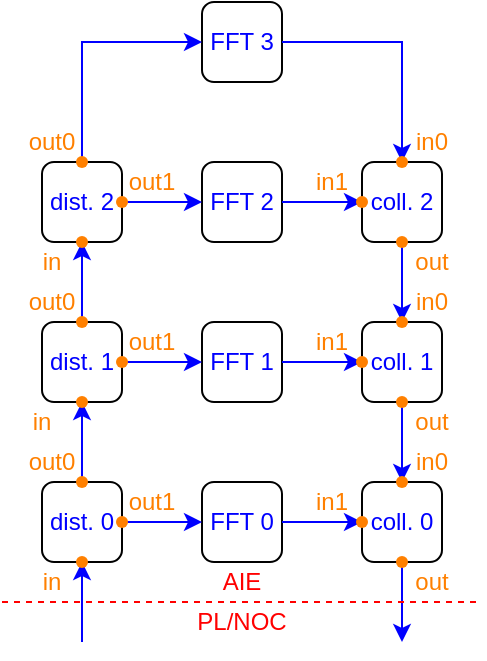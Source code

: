 <mxfile version="28.2.5">
  <diagram name="Page-1" id="Ah6i1B1F0lEuAGBKrmne">
    <mxGraphModel dx="1994" dy="1124" grid="1" gridSize="10" guides="1" tooltips="1" connect="1" arrows="1" fold="1" page="1" pageScale="1" pageWidth="850" pageHeight="1100" math="0" shadow="0">
      <root>
        <mxCell id="0" />
        <mxCell id="1" parent="0" />
        <mxCell id="02u5JR_L7Nj8S_fe8LlM-1" value="&lt;font color=&quot;#0000ff&quot;&gt;FFT 3&lt;/font&gt;" style="rounded=1;whiteSpace=wrap;html=1;" vertex="1" parent="1">
          <mxGeometry x="580" y="620" width="40" height="40" as="geometry" />
        </mxCell>
        <mxCell id="02u5JR_L7Nj8S_fe8LlM-2" value="&lt;font color=&quot;#0000ff&quot;&gt;FFT 2&lt;/font&gt;" style="rounded=1;whiteSpace=wrap;html=1;" vertex="1" parent="1">
          <mxGeometry x="580" y="700" width="40" height="40" as="geometry" />
        </mxCell>
        <mxCell id="02u5JR_L7Nj8S_fe8LlM-3" value="&lt;font color=&quot;#0000ff&quot;&gt;FFT 1&lt;/font&gt;" style="rounded=1;whiteSpace=wrap;html=1;" vertex="1" parent="1">
          <mxGeometry x="580" y="780" width="40" height="40" as="geometry" />
        </mxCell>
        <mxCell id="02u5JR_L7Nj8S_fe8LlM-4" value="&lt;font color=&quot;#0000ff&quot;&gt;FFT 0&lt;/font&gt;" style="rounded=1;whiteSpace=wrap;html=1;" vertex="1" parent="1">
          <mxGeometry x="580" y="860" width="40" height="40" as="geometry" />
        </mxCell>
        <mxCell id="02u5JR_L7Nj8S_fe8LlM-5" value="&lt;font color=&quot;#0000ff&quot;&gt;dist. 2&lt;/font&gt;" style="rounded=1;whiteSpace=wrap;html=1;" vertex="1" parent="1">
          <mxGeometry x="500" y="700" width="40" height="40" as="geometry" />
        </mxCell>
        <mxCell id="02u5JR_L7Nj8S_fe8LlM-6" value="&lt;font color=&quot;#0000ff&quot;&gt;dist. 1&lt;/font&gt;" style="rounded=1;whiteSpace=wrap;html=1;" vertex="1" parent="1">
          <mxGeometry x="500" y="780" width="40" height="40" as="geometry" />
        </mxCell>
        <mxCell id="02u5JR_L7Nj8S_fe8LlM-7" value="&lt;font color=&quot;#0000ff&quot;&gt;dist. 0&lt;/font&gt;" style="rounded=1;whiteSpace=wrap;html=1;" vertex="1" parent="1">
          <mxGeometry x="500" y="860" width="40" height="40" as="geometry" />
        </mxCell>
        <mxCell id="02u5JR_L7Nj8S_fe8LlM-8" value="&lt;font color=&quot;#0000ff&quot;&gt;coll. 2&lt;/font&gt;" style="rounded=1;whiteSpace=wrap;html=1;" vertex="1" parent="1">
          <mxGeometry x="660" y="700" width="40" height="40" as="geometry" />
        </mxCell>
        <mxCell id="02u5JR_L7Nj8S_fe8LlM-9" value="&lt;font color=&quot;#0000ff&quot;&gt;coll. 1&lt;/font&gt;" style="rounded=1;whiteSpace=wrap;html=1;" vertex="1" parent="1">
          <mxGeometry x="660" y="780" width="40" height="40" as="geometry" />
        </mxCell>
        <mxCell id="02u5JR_L7Nj8S_fe8LlM-10" value="&lt;font color=&quot;#0000ff&quot;&gt;coll. 0&lt;/font&gt;" style="rounded=1;whiteSpace=wrap;html=1;" vertex="1" parent="1">
          <mxGeometry x="660" y="860" width="40" height="40" as="geometry" />
        </mxCell>
        <mxCell id="02u5JR_L7Nj8S_fe8LlM-11" value="" style="endArrow=classic;html=1;rounded=0;strokeColor=#0000FF;fontColor=#FF0000;entryX=0;entryY=0.5;entryDx=0;entryDy=0;exitX=0.5;exitY=0;exitDx=0;exitDy=0;" edge="1" parent="1" source="02u5JR_L7Nj8S_fe8LlM-5" target="02u5JR_L7Nj8S_fe8LlM-1">
          <mxGeometry width="50" height="50" relative="1" as="geometry">
            <mxPoint x="240" y="570" as="sourcePoint" />
            <mxPoint x="290" y="520" as="targetPoint" />
            <Array as="points">
              <mxPoint x="520" y="640" />
            </Array>
          </mxGeometry>
        </mxCell>
        <mxCell id="02u5JR_L7Nj8S_fe8LlM-12" value="" style="endArrow=classic;html=1;rounded=0;strokeColor=#0000FF;fontColor=#FF0000;entryX=0.5;entryY=1;entryDx=0;entryDy=0;exitX=0.5;exitY=0;exitDx=0;exitDy=0;" edge="1" parent="1" source="02u5JR_L7Nj8S_fe8LlM-7" target="02u5JR_L7Nj8S_fe8LlM-6">
          <mxGeometry width="50" height="50" relative="1" as="geometry">
            <mxPoint x="240" y="590" as="sourcePoint" />
            <mxPoint x="290" y="540" as="targetPoint" />
          </mxGeometry>
        </mxCell>
        <mxCell id="02u5JR_L7Nj8S_fe8LlM-13" value="" style="endArrow=classic;html=1;rounded=0;strokeColor=#0000FF;fontColor=#FF0000;entryX=0.5;entryY=1;entryDx=0;entryDy=0;exitX=0.5;exitY=0;exitDx=0;exitDy=0;" edge="1" parent="1" source="02u5JR_L7Nj8S_fe8LlM-6" target="02u5JR_L7Nj8S_fe8LlM-5">
          <mxGeometry width="50" height="50" relative="1" as="geometry">
            <mxPoint x="240" y="570" as="sourcePoint" />
            <mxPoint x="570" y="840" as="targetPoint" />
          </mxGeometry>
        </mxCell>
        <mxCell id="02u5JR_L7Nj8S_fe8LlM-14" value="" style="endArrow=classic;html=1;rounded=0;strokeColor=#0000FF;fontColor=#FF0000;entryX=0;entryY=0.5;entryDx=0;entryDy=0;exitX=1;exitY=0.5;exitDx=0;exitDy=0;" edge="1" parent="1" source="02u5JR_L7Nj8S_fe8LlM-7" target="02u5JR_L7Nj8S_fe8LlM-4">
          <mxGeometry width="50" height="50" relative="1" as="geometry">
            <mxPoint x="240" y="590" as="sourcePoint" />
            <mxPoint x="290" y="540" as="targetPoint" />
          </mxGeometry>
        </mxCell>
        <mxCell id="02u5JR_L7Nj8S_fe8LlM-15" value="" style="endArrow=classic;html=1;rounded=0;strokeColor=#0000FF;fontColor=#FF0000;entryX=0;entryY=0.5;entryDx=0;entryDy=0;exitX=1;exitY=0.5;exitDx=0;exitDy=0;" edge="1" parent="1" source="02u5JR_L7Nj8S_fe8LlM-6" target="02u5JR_L7Nj8S_fe8LlM-3">
          <mxGeometry width="50" height="50" relative="1" as="geometry">
            <mxPoint x="240" y="590" as="sourcePoint" />
            <mxPoint x="290" y="540" as="targetPoint" />
          </mxGeometry>
        </mxCell>
        <mxCell id="02u5JR_L7Nj8S_fe8LlM-16" value="" style="endArrow=classic;html=1;rounded=0;strokeColor=#0000FF;fontColor=#FF0000;entryX=0;entryY=0.5;entryDx=0;entryDy=0;exitX=1;exitY=0.5;exitDx=0;exitDy=0;" edge="1" parent="1" source="02u5JR_L7Nj8S_fe8LlM-5" target="02u5JR_L7Nj8S_fe8LlM-2">
          <mxGeometry width="50" height="50" relative="1" as="geometry">
            <mxPoint x="240" y="570" as="sourcePoint" />
            <mxPoint x="290" y="520" as="targetPoint" />
          </mxGeometry>
        </mxCell>
        <mxCell id="02u5JR_L7Nj8S_fe8LlM-17" value="" style="endArrow=classic;html=1;rounded=0;strokeColor=#0000FF;fontColor=#FF0000;entryX=0;entryY=0.5;entryDx=0;entryDy=0;exitX=1;exitY=0.5;exitDx=0;exitDy=0;" edge="1" parent="1" source="02u5JR_L7Nj8S_fe8LlM-3" target="02u5JR_L7Nj8S_fe8LlM-9">
          <mxGeometry width="50" height="50" relative="1" as="geometry">
            <mxPoint x="240" y="590" as="sourcePoint" />
            <mxPoint x="290" y="540" as="targetPoint" />
          </mxGeometry>
        </mxCell>
        <mxCell id="02u5JR_L7Nj8S_fe8LlM-18" value="" style="endArrow=classic;html=1;rounded=0;strokeColor=#0000FF;fontColor=#FF0000;entryX=0;entryY=0.5;entryDx=0;entryDy=0;exitX=1;exitY=0.5;exitDx=0;exitDy=0;" edge="1" parent="1" source="02u5JR_L7Nj8S_fe8LlM-2" target="02u5JR_L7Nj8S_fe8LlM-8">
          <mxGeometry width="50" height="50" relative="1" as="geometry">
            <mxPoint x="240" y="570" as="sourcePoint" />
            <mxPoint x="290" y="520" as="targetPoint" />
          </mxGeometry>
        </mxCell>
        <mxCell id="02u5JR_L7Nj8S_fe8LlM-19" value="" style="endArrow=classic;html=1;rounded=0;strokeColor=#0000FF;fontColor=#FF0000;entryX=0.5;entryY=0;entryDx=0;entryDy=0;exitX=0.5;exitY=1;exitDx=0;exitDy=0;" edge="1" parent="1" source="02u5JR_L7Nj8S_fe8LlM-8" target="02u5JR_L7Nj8S_fe8LlM-9">
          <mxGeometry width="50" height="50" relative="1" as="geometry">
            <mxPoint x="240" y="570" as="sourcePoint" />
            <mxPoint x="290" y="520" as="targetPoint" />
          </mxGeometry>
        </mxCell>
        <mxCell id="02u5JR_L7Nj8S_fe8LlM-20" value="" style="endArrow=classic;html=1;rounded=0;strokeColor=#0000FF;fontColor=#FF0000;entryX=0.5;entryY=0;entryDx=0;entryDy=0;exitX=1;exitY=0.5;exitDx=0;exitDy=0;" edge="1" parent="1" source="02u5JR_L7Nj8S_fe8LlM-1" target="02u5JR_L7Nj8S_fe8LlM-8">
          <mxGeometry width="50" height="50" relative="1" as="geometry">
            <mxPoint x="240" y="570" as="sourcePoint" />
            <mxPoint x="290" y="520" as="targetPoint" />
            <Array as="points">
              <mxPoint x="680" y="640" />
            </Array>
          </mxGeometry>
        </mxCell>
        <mxCell id="02u5JR_L7Nj8S_fe8LlM-21" value="" style="endArrow=classic;html=1;rounded=0;strokeColor=#0000FF;fontColor=#FF0000;entryX=0.5;entryY=1;entryDx=0;entryDy=0;" edge="1" parent="1" target="02u5JR_L7Nj8S_fe8LlM-7">
          <mxGeometry width="50" height="50" relative="1" as="geometry">
            <mxPoint x="520" y="940" as="sourcePoint" />
            <mxPoint x="270" y="560" as="targetPoint" />
          </mxGeometry>
        </mxCell>
        <mxCell id="02u5JR_L7Nj8S_fe8LlM-22" value="" style="endArrow=classic;html=1;rounded=0;strokeColor=#0000FF;fontColor=#FF0000;exitX=0.5;exitY=1;exitDx=0;exitDy=0;" edge="1" parent="1" source="02u5JR_L7Nj8S_fe8LlM-10">
          <mxGeometry width="50" height="50" relative="1" as="geometry">
            <mxPoint x="260" y="610" as="sourcePoint" />
            <mxPoint x="680" y="940" as="targetPoint" />
          </mxGeometry>
        </mxCell>
        <mxCell id="02u5JR_L7Nj8S_fe8LlM-23" value="" style="endArrow=classic;html=1;rounded=0;strokeColor=#0000FF;fontColor=#FF0000;entryX=0;entryY=0.5;entryDx=0;entryDy=0;exitX=1;exitY=0.5;exitDx=0;exitDy=0;" edge="1" parent="1" source="02u5JR_L7Nj8S_fe8LlM-4" target="02u5JR_L7Nj8S_fe8LlM-10">
          <mxGeometry width="50" height="50" relative="1" as="geometry">
            <mxPoint x="240" y="610" as="sourcePoint" />
            <mxPoint x="290" y="560" as="targetPoint" />
          </mxGeometry>
        </mxCell>
        <mxCell id="02u5JR_L7Nj8S_fe8LlM-24" value="" style="endArrow=classic;html=1;rounded=0;strokeColor=#0000FF;fontColor=#FF0000;entryX=0.5;entryY=0;entryDx=0;entryDy=0;exitX=0.5;exitY=1;exitDx=0;exitDy=0;" edge="1" parent="1" source="02u5JR_L7Nj8S_fe8LlM-9" target="02u5JR_L7Nj8S_fe8LlM-10">
          <mxGeometry width="50" height="50" relative="1" as="geometry">
            <mxPoint x="260" y="590" as="sourcePoint" />
            <mxPoint x="310" y="540" as="targetPoint" />
          </mxGeometry>
        </mxCell>
        <mxCell id="02u5JR_L7Nj8S_fe8LlM-25" value="" style="endArrow=none;html=1;rounded=0;strokeColor=#FF0000;dashed=1;" edge="1" parent="1">
          <mxGeometry width="50" height="50" relative="1" as="geometry">
            <mxPoint x="480" y="920" as="sourcePoint" />
            <mxPoint x="720" y="920" as="targetPoint" />
          </mxGeometry>
        </mxCell>
        <mxCell id="02u5JR_L7Nj8S_fe8LlM-26" value="&lt;font color=&quot;#ff0000&quot;&gt;AIE&lt;/font&gt;" style="text;html=1;strokeColor=none;fillColor=none;align=center;verticalAlign=middle;whiteSpace=wrap;rounded=0;" vertex="1" parent="1">
          <mxGeometry x="570" y="900" width="60" height="20" as="geometry" />
        </mxCell>
        <mxCell id="02u5JR_L7Nj8S_fe8LlM-27" value="&lt;font color=&quot;#ff0000&quot;&gt;PL/NOC&lt;/font&gt;" style="text;html=1;strokeColor=none;fillColor=none;align=center;verticalAlign=middle;whiteSpace=wrap;rounded=0;" vertex="1" parent="1">
          <mxGeometry x="570" y="920" width="60" height="20" as="geometry" />
        </mxCell>
        <mxCell id="02u5JR_L7Nj8S_fe8LlM-28" value="" style="shape=waypoint;sketch=0;fillStyle=solid;size=6;pointerEvents=1;points=[];fillColor=none;resizable=0;rotatable=0;perimeter=centerPerimeter;snapToPoint=1;fontColor=#FF0000;strokeColor=#FF8000;" vertex="1" parent="1">
          <mxGeometry x="510" y="690" width="20" height="20" as="geometry" />
        </mxCell>
        <mxCell id="02u5JR_L7Nj8S_fe8LlM-29" value="" style="shape=waypoint;sketch=0;fillStyle=solid;size=6;pointerEvents=1;points=[];fillColor=none;resizable=0;rotatable=0;perimeter=centerPerimeter;snapToPoint=1;fontColor=#FF0000;strokeColor=#FF8000;" vertex="1" parent="1">
          <mxGeometry x="530" y="710" width="20" height="20" as="geometry" />
        </mxCell>
        <mxCell id="02u5JR_L7Nj8S_fe8LlM-30" value="" style="shape=waypoint;sketch=0;fillStyle=solid;size=6;pointerEvents=1;points=[];fillColor=none;resizable=0;rotatable=0;perimeter=centerPerimeter;snapToPoint=1;fontColor=#FF0000;strokeColor=#FF8000;" vertex="1" parent="1">
          <mxGeometry x="510" y="730" width="20" height="20" as="geometry" />
        </mxCell>
        <mxCell id="02u5JR_L7Nj8S_fe8LlM-31" value="&lt;font color=&quot;#ff8000&quot;&gt;out0&lt;/font&gt;" style="text;html=1;strokeColor=none;fillColor=none;align=center;verticalAlign=middle;whiteSpace=wrap;rounded=0;fontColor=#FF0000;" vertex="1" parent="1">
          <mxGeometry x="490" y="680" width="30" height="20" as="geometry" />
        </mxCell>
        <mxCell id="02u5JR_L7Nj8S_fe8LlM-32" value="&lt;font color=&quot;#ff8000&quot;&gt;out1&lt;/font&gt;" style="text;html=1;strokeColor=none;fillColor=none;align=center;verticalAlign=middle;whiteSpace=wrap;rounded=0;fontColor=#FF0000;" vertex="1" parent="1">
          <mxGeometry x="540" y="700" width="30" height="20" as="geometry" />
        </mxCell>
        <mxCell id="02u5JR_L7Nj8S_fe8LlM-33" value="" style="shape=waypoint;sketch=0;fillStyle=solid;size=6;pointerEvents=1;points=[];fillColor=none;resizable=0;rotatable=0;perimeter=centerPerimeter;snapToPoint=1;fontColor=#FF0000;strokeColor=#FF8000;" vertex="1" parent="1">
          <mxGeometry x="670" y="690" width="20" height="20" as="geometry" />
        </mxCell>
        <mxCell id="02u5JR_L7Nj8S_fe8LlM-34" value="" style="shape=waypoint;sketch=0;fillStyle=solid;size=6;pointerEvents=1;points=[];fillColor=none;resizable=0;rotatable=0;perimeter=centerPerimeter;snapToPoint=1;fontColor=#FF0000;strokeColor=#FF8000;" vertex="1" parent="1">
          <mxGeometry x="650" y="710" width="20" height="20" as="geometry" />
        </mxCell>
        <mxCell id="02u5JR_L7Nj8S_fe8LlM-35" value="" style="shape=waypoint;sketch=0;fillStyle=solid;size=6;pointerEvents=1;points=[];fillColor=none;resizable=0;rotatable=0;perimeter=centerPerimeter;snapToPoint=1;fontColor=#FF0000;strokeColor=#FF8000;" vertex="1" parent="1">
          <mxGeometry x="670" y="730" width="20" height="20" as="geometry" />
        </mxCell>
        <mxCell id="02u5JR_L7Nj8S_fe8LlM-36" value="&lt;font color=&quot;#ff8000&quot;&gt;in0&lt;/font&gt;" style="text;html=1;strokeColor=none;fillColor=none;align=center;verticalAlign=middle;whiteSpace=wrap;rounded=0;fontColor=#FF0000;" vertex="1" parent="1">
          <mxGeometry x="680" y="680" width="30" height="20" as="geometry" />
        </mxCell>
        <mxCell id="02u5JR_L7Nj8S_fe8LlM-37" value="&lt;font color=&quot;#ff8000&quot;&gt;in1&lt;/font&gt;" style="text;html=1;strokeColor=none;fillColor=none;align=center;verticalAlign=middle;whiteSpace=wrap;rounded=0;fontColor=#FF0000;" vertex="1" parent="1">
          <mxGeometry x="630" y="700" width="30" height="20" as="geometry" />
        </mxCell>
        <mxCell id="02u5JR_L7Nj8S_fe8LlM-38" value="&lt;font color=&quot;#ff8000&quot;&gt;in&lt;/font&gt;" style="text;html=1;strokeColor=none;fillColor=none;align=center;verticalAlign=middle;whiteSpace=wrap;rounded=0;fontColor=#FF0000;" vertex="1" parent="1">
          <mxGeometry x="490" y="740" width="30" height="20" as="geometry" />
        </mxCell>
        <mxCell id="02u5JR_L7Nj8S_fe8LlM-39" value="&lt;font color=&quot;#ff8000&quot;&gt;out&lt;/font&gt;" style="text;html=1;strokeColor=none;fillColor=none;align=center;verticalAlign=middle;whiteSpace=wrap;rounded=0;fontColor=#FF0000;" vertex="1" parent="1">
          <mxGeometry x="680" y="740" width="30" height="20" as="geometry" />
        </mxCell>
        <mxCell id="02u5JR_L7Nj8S_fe8LlM-40" value="" style="shape=waypoint;sketch=0;fillStyle=solid;size=6;pointerEvents=1;points=[];fillColor=none;resizable=0;rotatable=0;perimeter=centerPerimeter;snapToPoint=1;fontColor=#FF0000;strokeColor=#FF8000;" vertex="1" parent="1">
          <mxGeometry x="510" y="770" width="20" height="20" as="geometry" />
        </mxCell>
        <mxCell id="02u5JR_L7Nj8S_fe8LlM-41" value="" style="shape=waypoint;sketch=0;fillStyle=solid;size=6;pointerEvents=1;points=[];fillColor=none;resizable=0;rotatable=0;perimeter=centerPerimeter;snapToPoint=1;fontColor=#FF0000;strokeColor=#FF8000;" vertex="1" parent="1">
          <mxGeometry x="530" y="790" width="20" height="20" as="geometry" />
        </mxCell>
        <mxCell id="02u5JR_L7Nj8S_fe8LlM-42" value="" style="shape=waypoint;sketch=0;fillStyle=solid;size=6;pointerEvents=1;points=[];fillColor=none;resizable=0;rotatable=0;perimeter=centerPerimeter;snapToPoint=1;fontColor=#FF0000;strokeColor=#FF8000;" vertex="1" parent="1">
          <mxGeometry x="510" y="810" width="20" height="20" as="geometry" />
        </mxCell>
        <mxCell id="02u5JR_L7Nj8S_fe8LlM-43" value="&lt;font color=&quot;#ff8000&quot;&gt;out0&lt;/font&gt;" style="text;html=1;strokeColor=none;fillColor=none;align=center;verticalAlign=middle;whiteSpace=wrap;rounded=0;fontColor=#FF0000;" vertex="1" parent="1">
          <mxGeometry x="490" y="760" width="30" height="20" as="geometry" />
        </mxCell>
        <mxCell id="02u5JR_L7Nj8S_fe8LlM-44" value="&lt;font color=&quot;#ff8000&quot;&gt;out1&lt;/font&gt;" style="text;html=1;strokeColor=none;fillColor=none;align=center;verticalAlign=middle;whiteSpace=wrap;rounded=0;fontColor=#FF0000;" vertex="1" parent="1">
          <mxGeometry x="540" y="780" width="30" height="20" as="geometry" />
        </mxCell>
        <mxCell id="02u5JR_L7Nj8S_fe8LlM-45" value="&lt;font color=&quot;#ff8000&quot;&gt;in&lt;/font&gt;" style="text;html=1;strokeColor=none;fillColor=none;align=center;verticalAlign=middle;whiteSpace=wrap;rounded=0;fontColor=#FF0000;" vertex="1" parent="1">
          <mxGeometry x="480" y="820" width="40" height="20" as="geometry" />
        </mxCell>
        <mxCell id="02u5JR_L7Nj8S_fe8LlM-46" value="" style="shape=waypoint;sketch=0;fillStyle=solid;size=6;pointerEvents=1;points=[];fillColor=none;resizable=0;rotatable=0;perimeter=centerPerimeter;snapToPoint=1;fontColor=#FF0000;strokeColor=#FF8000;" vertex="1" parent="1">
          <mxGeometry x="510" y="850" width="20" height="20" as="geometry" />
        </mxCell>
        <mxCell id="02u5JR_L7Nj8S_fe8LlM-47" value="" style="shape=waypoint;sketch=0;fillStyle=solid;size=6;pointerEvents=1;points=[];fillColor=none;resizable=0;rotatable=0;perimeter=centerPerimeter;snapToPoint=1;fontColor=#FF0000;strokeColor=#FF8000;" vertex="1" parent="1">
          <mxGeometry x="530" y="870" width="20" height="20" as="geometry" />
        </mxCell>
        <mxCell id="02u5JR_L7Nj8S_fe8LlM-48" value="" style="shape=waypoint;sketch=0;fillStyle=solid;size=6;pointerEvents=1;points=[];fillColor=none;resizable=0;rotatable=0;perimeter=centerPerimeter;snapToPoint=1;fontColor=#FF0000;strokeColor=#FF8000;" vertex="1" parent="1">
          <mxGeometry x="510" y="890" width="20" height="20" as="geometry" />
        </mxCell>
        <mxCell id="02u5JR_L7Nj8S_fe8LlM-49" value="&lt;font color=&quot;#ff8000&quot;&gt;out0&lt;/font&gt;" style="text;html=1;strokeColor=none;fillColor=none;align=center;verticalAlign=middle;whiteSpace=wrap;rounded=0;fontColor=#FF0000;" vertex="1" parent="1">
          <mxGeometry x="490" y="840" width="30" height="20" as="geometry" />
        </mxCell>
        <mxCell id="02u5JR_L7Nj8S_fe8LlM-50" value="&lt;font color=&quot;#ff8000&quot;&gt;out1&lt;/font&gt;" style="text;html=1;strokeColor=none;fillColor=none;align=center;verticalAlign=middle;whiteSpace=wrap;rounded=0;fontColor=#FF0000;" vertex="1" parent="1">
          <mxGeometry x="540" y="860" width="30" height="20" as="geometry" />
        </mxCell>
        <mxCell id="02u5JR_L7Nj8S_fe8LlM-51" value="&lt;font color=&quot;#ff8000&quot;&gt;in&lt;/font&gt;" style="text;html=1;strokeColor=none;fillColor=none;align=center;verticalAlign=middle;whiteSpace=wrap;rounded=0;fontColor=#FF0000;" vertex="1" parent="1">
          <mxGeometry x="490" y="900" width="30" height="20" as="geometry" />
        </mxCell>
        <mxCell id="02u5JR_L7Nj8S_fe8LlM-52" value="" style="shape=waypoint;sketch=0;fillStyle=solid;size=6;pointerEvents=1;points=[];fillColor=none;resizable=0;rotatable=0;perimeter=centerPerimeter;snapToPoint=1;fontColor=#FF0000;strokeColor=#FF8000;" vertex="1" parent="1">
          <mxGeometry x="670" y="770" width="20" height="20" as="geometry" />
        </mxCell>
        <mxCell id="02u5JR_L7Nj8S_fe8LlM-53" value="" style="shape=waypoint;sketch=0;fillStyle=solid;size=6;pointerEvents=1;points=[];fillColor=none;resizable=0;rotatable=0;perimeter=centerPerimeter;snapToPoint=1;fontColor=#FF0000;strokeColor=#FF8000;" vertex="1" parent="1">
          <mxGeometry x="650" y="790" width="20" height="20" as="geometry" />
        </mxCell>
        <mxCell id="02u5JR_L7Nj8S_fe8LlM-54" value="" style="shape=waypoint;sketch=0;fillStyle=solid;size=6;pointerEvents=1;points=[];fillColor=none;resizable=0;rotatable=0;perimeter=centerPerimeter;snapToPoint=1;fontColor=#FF0000;strokeColor=#FF8000;" vertex="1" parent="1">
          <mxGeometry x="670" y="810" width="20" height="20" as="geometry" />
        </mxCell>
        <mxCell id="02u5JR_L7Nj8S_fe8LlM-55" value="&lt;font color=&quot;#ff8000&quot;&gt;in0&lt;/font&gt;" style="text;html=1;strokeColor=none;fillColor=none;align=center;verticalAlign=middle;whiteSpace=wrap;rounded=0;fontColor=#FF0000;" vertex="1" parent="1">
          <mxGeometry x="680" y="760" width="30" height="20" as="geometry" />
        </mxCell>
        <mxCell id="02u5JR_L7Nj8S_fe8LlM-56" value="&lt;font color=&quot;#ff8000&quot;&gt;in1&lt;/font&gt;" style="text;html=1;strokeColor=none;fillColor=none;align=center;verticalAlign=middle;whiteSpace=wrap;rounded=0;fontColor=#FF0000;" vertex="1" parent="1">
          <mxGeometry x="630" y="780" width="30" height="20" as="geometry" />
        </mxCell>
        <mxCell id="02u5JR_L7Nj8S_fe8LlM-57" value="&lt;font color=&quot;#ff8000&quot;&gt;out&lt;/font&gt;" style="text;html=1;strokeColor=none;fillColor=none;align=center;verticalAlign=middle;whiteSpace=wrap;rounded=0;fontColor=#FF0000;" vertex="1" parent="1">
          <mxGeometry x="680" y="820" width="30" height="20" as="geometry" />
        </mxCell>
        <mxCell id="02u5JR_L7Nj8S_fe8LlM-58" value="" style="shape=waypoint;sketch=0;fillStyle=solid;size=6;pointerEvents=1;points=[];fillColor=none;resizable=0;rotatable=0;perimeter=centerPerimeter;snapToPoint=1;fontColor=#FF0000;strokeColor=#FF8000;" vertex="1" parent="1">
          <mxGeometry x="670" y="850" width="20" height="20" as="geometry" />
        </mxCell>
        <mxCell id="02u5JR_L7Nj8S_fe8LlM-59" value="" style="shape=waypoint;sketch=0;fillStyle=solid;size=6;pointerEvents=1;points=[];fillColor=none;resizable=0;rotatable=0;perimeter=centerPerimeter;snapToPoint=1;fontColor=#FF0000;strokeColor=#FF8000;" vertex="1" parent="1">
          <mxGeometry x="650" y="870" width="20" height="20" as="geometry" />
        </mxCell>
        <mxCell id="02u5JR_L7Nj8S_fe8LlM-60" value="" style="shape=waypoint;sketch=0;fillStyle=solid;size=6;pointerEvents=1;points=[];fillColor=none;resizable=0;rotatable=0;perimeter=centerPerimeter;snapToPoint=1;fontColor=#FF0000;strokeColor=#FF8000;" vertex="1" parent="1">
          <mxGeometry x="670" y="890" width="20" height="20" as="geometry" />
        </mxCell>
        <mxCell id="02u5JR_L7Nj8S_fe8LlM-61" value="&lt;font color=&quot;#ff8000&quot;&gt;in0&lt;/font&gt;" style="text;html=1;strokeColor=none;fillColor=none;align=center;verticalAlign=middle;whiteSpace=wrap;rounded=0;fontColor=#FF0000;" vertex="1" parent="1">
          <mxGeometry x="680" y="840" width="30" height="20" as="geometry" />
        </mxCell>
        <mxCell id="02u5JR_L7Nj8S_fe8LlM-62" value="&lt;font color=&quot;#ff8000&quot;&gt;in1&lt;/font&gt;" style="text;html=1;strokeColor=none;fillColor=none;align=center;verticalAlign=middle;whiteSpace=wrap;rounded=0;fontColor=#FF0000;" vertex="1" parent="1">
          <mxGeometry x="630" y="860" width="30" height="20" as="geometry" />
        </mxCell>
        <mxCell id="02u5JR_L7Nj8S_fe8LlM-63" value="&lt;font color=&quot;#ff8000&quot;&gt;out&lt;/font&gt;" style="text;html=1;strokeColor=none;fillColor=none;align=center;verticalAlign=middle;whiteSpace=wrap;rounded=0;fontColor=#FF0000;" vertex="1" parent="1">
          <mxGeometry x="680" y="900" width="30" height="20" as="geometry" />
        </mxCell>
      </root>
    </mxGraphModel>
  </diagram>
</mxfile>
